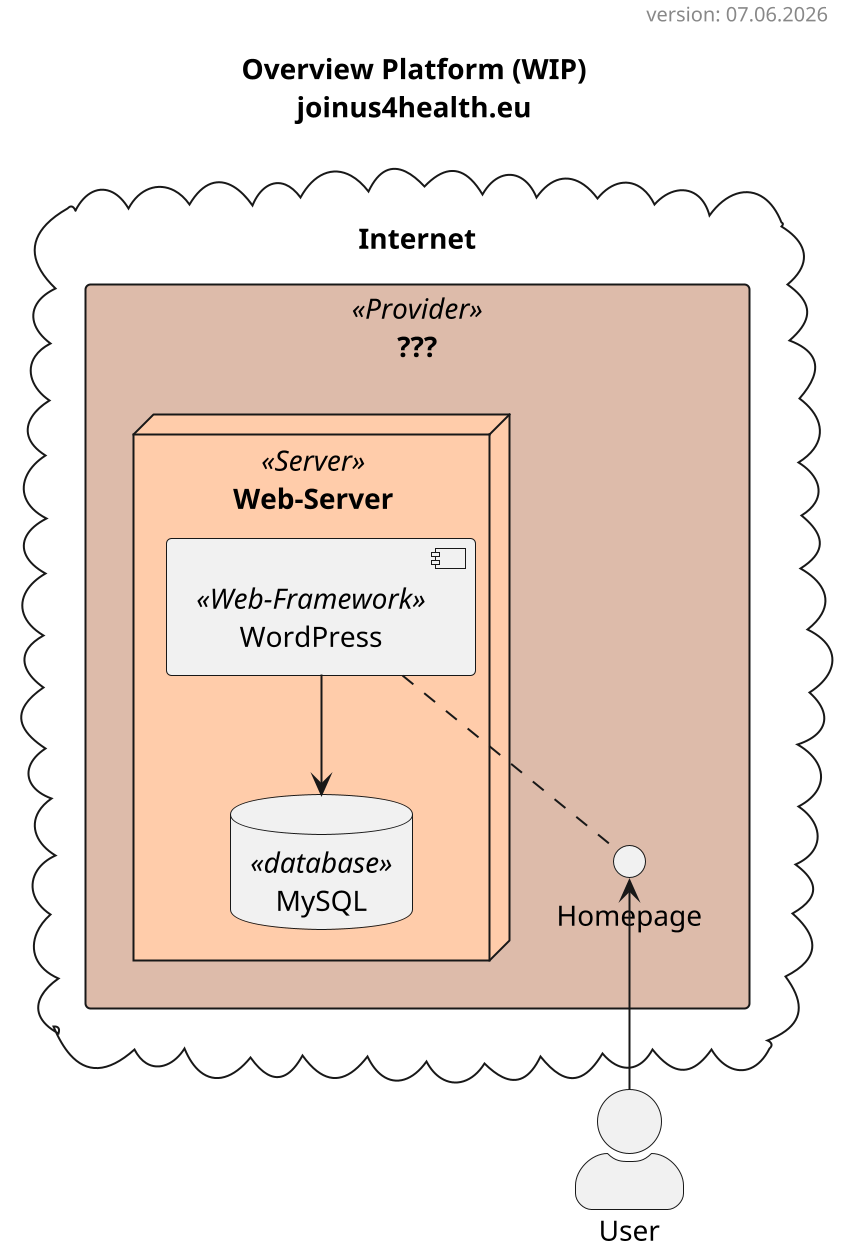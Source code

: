 @startuml

skinparam shadowing false
scale 2

title: Overview Platform (WIP)\njoinus4health.eu
header version: %date("dd.MM.yyyy")

skinparam actorStyle awesome
skinparam nodeBackgroundColor<<Server>> #ffccaa

actor "User" as user

cloud "Internet" {
    rectangle "???" <<Provider>> #ddbbaa {
        node "Web-Server" <<Server>> {
            component "WordPress" <<Web-Framework>> as wp
            database "MySQL" <<database>> as my
            wp --> my
        }
        interface "Homepage" as i_web
        i_web .u. wp
    }
}

user    -u-> i_web

@enduml
